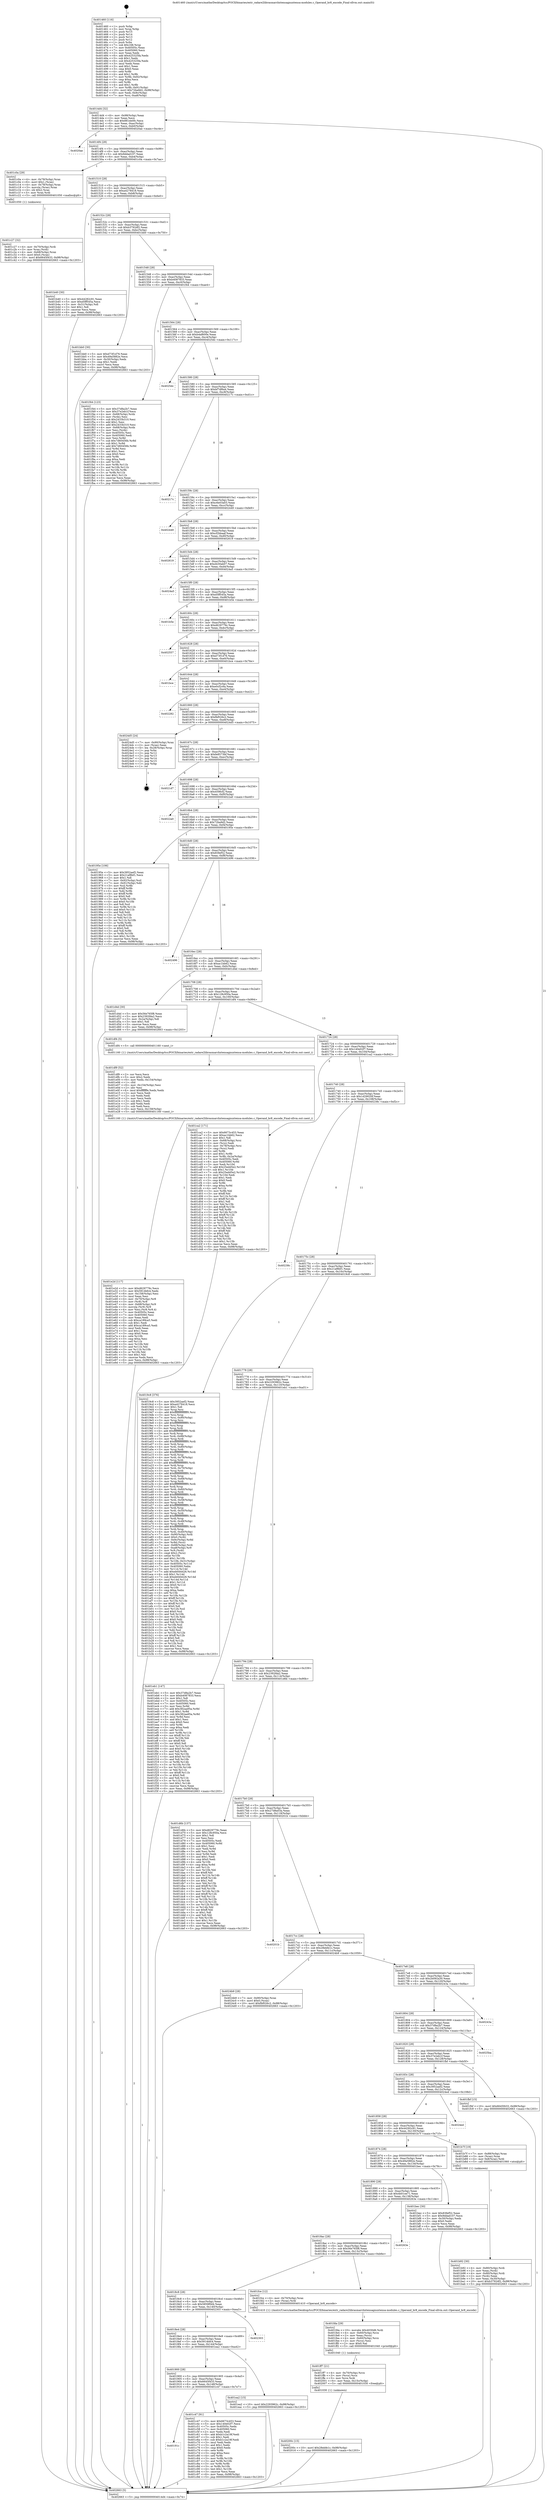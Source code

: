 digraph "0x401460" {
  label = "0x401460 (/mnt/c/Users/mathe/Desktop/tcc/POCII/binaries/extr_radare2librasmarchxtensagnuxtensa-modules.c_Operand_br8_encode_Final-ollvm.out::main(0))"
  labelloc = "t"
  node[shape=record]

  Entry [label="",width=0.3,height=0.3,shape=circle,fillcolor=black,style=filled]
  "0x4014d4" [label="{
     0x4014d4 [32]\l
     | [instrs]\l
     &nbsp;&nbsp;0x4014d4 \<+6\>: mov -0x98(%rbp),%eax\l
     &nbsp;&nbsp;0x4014da \<+2\>: mov %eax,%ecx\l
     &nbsp;&nbsp;0x4014dc \<+6\>: sub $0x881eb0fc,%ecx\l
     &nbsp;&nbsp;0x4014e2 \<+6\>: mov %eax,-0xac(%rbp)\l
     &nbsp;&nbsp;0x4014e8 \<+6\>: mov %ecx,-0xb0(%rbp)\l
     &nbsp;&nbsp;0x4014ee \<+6\>: je 00000000004020ae \<main+0xc4e\>\l
  }"]
  "0x4020ae" [label="{
     0x4020ae\l
  }", style=dashed]
  "0x4014f4" [label="{
     0x4014f4 [28]\l
     | [instrs]\l
     &nbsp;&nbsp;0x4014f4 \<+5\>: jmp 00000000004014f9 \<main+0x99\>\l
     &nbsp;&nbsp;0x4014f9 \<+6\>: mov -0xac(%rbp),%eax\l
     &nbsp;&nbsp;0x4014ff \<+5\>: sub $0x9ddad107,%eax\l
     &nbsp;&nbsp;0x401504 \<+6\>: mov %eax,-0xb4(%rbp)\l
     &nbsp;&nbsp;0x40150a \<+6\>: je 0000000000401c0a \<main+0x7aa\>\l
  }"]
  Exit [label="",width=0.3,height=0.3,shape=circle,fillcolor=black,style=filled,peripheries=2]
  "0x401c0a" [label="{
     0x401c0a [29]\l
     | [instrs]\l
     &nbsp;&nbsp;0x401c0a \<+4\>: mov -0x78(%rbp),%rax\l
     &nbsp;&nbsp;0x401c0e \<+6\>: movl $0x1,(%rax)\l
     &nbsp;&nbsp;0x401c14 \<+4\>: mov -0x78(%rbp),%rax\l
     &nbsp;&nbsp;0x401c18 \<+3\>: movslq (%rax),%rax\l
     &nbsp;&nbsp;0x401c1b \<+4\>: shl $0x2,%rax\l
     &nbsp;&nbsp;0x401c1f \<+3\>: mov %rax,%rdi\l
     &nbsp;&nbsp;0x401c22 \<+5\>: call 0000000000401050 \<malloc@plt\>\l
     | [calls]\l
     &nbsp;&nbsp;0x401050 \{1\} (unknown)\l
  }"]
  "0x401510" [label="{
     0x401510 [28]\l
     | [instrs]\l
     &nbsp;&nbsp;0x401510 \<+5\>: jmp 0000000000401515 \<main+0xb5\>\l
     &nbsp;&nbsp;0x401515 \<+6\>: mov -0xac(%rbp),%eax\l
     &nbsp;&nbsp;0x40151b \<+5\>: sub $0xa4278418,%eax\l
     &nbsp;&nbsp;0x401520 \<+6\>: mov %eax,-0xb8(%rbp)\l
     &nbsp;&nbsp;0x401526 \<+6\>: je 0000000000401b40 \<main+0x6e0\>\l
  }"]
  "0x40200c" [label="{
     0x40200c [15]\l
     | [instrs]\l
     &nbsp;&nbsp;0x40200c \<+10\>: movl $0x28ebfe1c,-0x98(%rbp)\l
     &nbsp;&nbsp;0x402016 \<+5\>: jmp 0000000000402663 \<main+0x1203\>\l
  }"]
  "0x401b40" [label="{
     0x401b40 [30]\l
     | [instrs]\l
     &nbsp;&nbsp;0x401b40 \<+5\>: mov $0x44282c91,%eax\l
     &nbsp;&nbsp;0x401b45 \<+5\>: mov $0xd5ff545a,%ecx\l
     &nbsp;&nbsp;0x401b4a \<+3\>: mov -0x31(%rbp),%dl\l
     &nbsp;&nbsp;0x401b4d \<+3\>: test $0x1,%dl\l
     &nbsp;&nbsp;0x401b50 \<+3\>: cmovne %ecx,%eax\l
     &nbsp;&nbsp;0x401b53 \<+6\>: mov %eax,-0x98(%rbp)\l
     &nbsp;&nbsp;0x401b59 \<+5\>: jmp 0000000000402663 \<main+0x1203\>\l
  }"]
  "0x40152c" [label="{
     0x40152c [28]\l
     | [instrs]\l
     &nbsp;&nbsp;0x40152c \<+5\>: jmp 0000000000401531 \<main+0xd1\>\l
     &nbsp;&nbsp;0x401531 \<+6\>: mov -0xac(%rbp),%eax\l
     &nbsp;&nbsp;0x401537 \<+5\>: sub $0xb3792df2,%eax\l
     &nbsp;&nbsp;0x40153c \<+6\>: mov %eax,-0xbc(%rbp)\l
     &nbsp;&nbsp;0x401542 \<+6\>: je 0000000000401bb0 \<main+0x750\>\l
  }"]
  "0x401ff7" [label="{
     0x401ff7 [21]\l
     | [instrs]\l
     &nbsp;&nbsp;0x401ff7 \<+4\>: mov -0x70(%rbp),%rcx\l
     &nbsp;&nbsp;0x401ffb \<+3\>: mov (%rcx),%rcx\l
     &nbsp;&nbsp;0x401ffe \<+3\>: mov %rcx,%rdi\l
     &nbsp;&nbsp;0x402001 \<+6\>: mov %eax,-0x15c(%rbp)\l
     &nbsp;&nbsp;0x402007 \<+5\>: call 0000000000401030 \<free@plt\>\l
     | [calls]\l
     &nbsp;&nbsp;0x401030 \{1\} (unknown)\l
  }"]
  "0x401bb0" [label="{
     0x401bb0 [30]\l
     | [instrs]\l
     &nbsp;&nbsp;0x401bb0 \<+5\>: mov $0xd73f1d76,%eax\l
     &nbsp;&nbsp;0x401bb5 \<+5\>: mov $0x49a5882e,%ecx\l
     &nbsp;&nbsp;0x401bba \<+3\>: mov -0x30(%rbp),%edx\l
     &nbsp;&nbsp;0x401bbd \<+3\>: cmp $0x1,%edx\l
     &nbsp;&nbsp;0x401bc0 \<+3\>: cmovl %ecx,%eax\l
     &nbsp;&nbsp;0x401bc3 \<+6\>: mov %eax,-0x98(%rbp)\l
     &nbsp;&nbsp;0x401bc9 \<+5\>: jmp 0000000000402663 \<main+0x1203\>\l
  }"]
  "0x401548" [label="{
     0x401548 [28]\l
     | [instrs]\l
     &nbsp;&nbsp;0x401548 \<+5\>: jmp 000000000040154d \<main+0xed\>\l
     &nbsp;&nbsp;0x40154d \<+6\>: mov -0xac(%rbp),%eax\l
     &nbsp;&nbsp;0x401553 \<+5\>: sub $0xb4087833,%eax\l
     &nbsp;&nbsp;0x401558 \<+6\>: mov %eax,-0xc0(%rbp)\l
     &nbsp;&nbsp;0x40155e \<+6\>: je 0000000000401f44 \<main+0xae4\>\l
  }"]
  "0x401fda" [label="{
     0x401fda [29]\l
     | [instrs]\l
     &nbsp;&nbsp;0x401fda \<+10\>: movabs $0x4030d6,%rdi\l
     &nbsp;&nbsp;0x401fe4 \<+4\>: mov -0x60(%rbp),%rcx\l
     &nbsp;&nbsp;0x401fe8 \<+2\>: mov %eax,(%rcx)\l
     &nbsp;&nbsp;0x401fea \<+4\>: mov -0x60(%rbp),%rcx\l
     &nbsp;&nbsp;0x401fee \<+2\>: mov (%rcx),%esi\l
     &nbsp;&nbsp;0x401ff0 \<+2\>: mov $0x0,%al\l
     &nbsp;&nbsp;0x401ff2 \<+5\>: call 0000000000401040 \<printf@plt\>\l
     | [calls]\l
     &nbsp;&nbsp;0x401040 \{1\} (unknown)\l
  }"]
  "0x401f44" [label="{
     0x401f44 [123]\l
     | [instrs]\l
     &nbsp;&nbsp;0x401f44 \<+5\>: mov $0x37d8a2b7,%eax\l
     &nbsp;&nbsp;0x401f49 \<+5\>: mov $0x37e2eb1f,%ecx\l
     &nbsp;&nbsp;0x401f4e \<+4\>: mov -0x68(%rbp),%rdx\l
     &nbsp;&nbsp;0x401f52 \<+2\>: mov (%rdx),%esi\l
     &nbsp;&nbsp;0x401f54 \<+6\>: sub $0x2433b310,%esi\l
     &nbsp;&nbsp;0x401f5a \<+3\>: add $0x1,%esi\l
     &nbsp;&nbsp;0x401f5d \<+6\>: add $0x2433b310,%esi\l
     &nbsp;&nbsp;0x401f63 \<+4\>: mov -0x68(%rbp),%rdx\l
     &nbsp;&nbsp;0x401f67 \<+2\>: mov %esi,(%rdx)\l
     &nbsp;&nbsp;0x401f69 \<+7\>: mov 0x40505c,%esi\l
     &nbsp;&nbsp;0x401f70 \<+7\>: mov 0x405060,%edi\l
     &nbsp;&nbsp;0x401f77 \<+3\>: mov %esi,%r8d\l
     &nbsp;&nbsp;0x401f7a \<+7\>: sub $0x7d60456b,%r8d\l
     &nbsp;&nbsp;0x401f81 \<+4\>: sub $0x1,%r8d\l
     &nbsp;&nbsp;0x401f85 \<+7\>: add $0x7d60456b,%r8d\l
     &nbsp;&nbsp;0x401f8c \<+4\>: imul %r8d,%esi\l
     &nbsp;&nbsp;0x401f90 \<+3\>: and $0x1,%esi\l
     &nbsp;&nbsp;0x401f93 \<+3\>: cmp $0x0,%esi\l
     &nbsp;&nbsp;0x401f96 \<+4\>: sete %r9b\l
     &nbsp;&nbsp;0x401f9a \<+3\>: cmp $0xa,%edi\l
     &nbsp;&nbsp;0x401f9d \<+4\>: setl %r10b\l
     &nbsp;&nbsp;0x401fa1 \<+3\>: mov %r9b,%r11b\l
     &nbsp;&nbsp;0x401fa4 \<+3\>: and %r10b,%r11b\l
     &nbsp;&nbsp;0x401fa7 \<+3\>: xor %r10b,%r9b\l
     &nbsp;&nbsp;0x401faa \<+3\>: or %r9b,%r11b\l
     &nbsp;&nbsp;0x401fad \<+4\>: test $0x1,%r11b\l
     &nbsp;&nbsp;0x401fb1 \<+3\>: cmovne %ecx,%eax\l
     &nbsp;&nbsp;0x401fb4 \<+6\>: mov %eax,-0x98(%rbp)\l
     &nbsp;&nbsp;0x401fba \<+5\>: jmp 0000000000402663 \<main+0x1203\>\l
  }"]
  "0x401564" [label="{
     0x401564 [28]\l
     | [instrs]\l
     &nbsp;&nbsp;0x401564 \<+5\>: jmp 0000000000401569 \<main+0x109\>\l
     &nbsp;&nbsp;0x401569 \<+6\>: mov -0xac(%rbp),%eax\l
     &nbsp;&nbsp;0x40156f \<+5\>: sub $0xb4af600e,%eax\l
     &nbsp;&nbsp;0x401574 \<+6\>: mov %eax,-0xc4(%rbp)\l
     &nbsp;&nbsp;0x40157a \<+6\>: je 00000000004025dc \<main+0x117c\>\l
  }"]
  "0x401e2d" [label="{
     0x401e2d [117]\l
     | [instrs]\l
     &nbsp;&nbsp;0x401e2d \<+5\>: mov $0xd629779c,%ecx\l
     &nbsp;&nbsp;0x401e32 \<+5\>: mov $0x5914bfc4,%edx\l
     &nbsp;&nbsp;0x401e37 \<+6\>: mov -0x158(%rbp),%esi\l
     &nbsp;&nbsp;0x401e3d \<+3\>: imul %eax,%esi\l
     &nbsp;&nbsp;0x401e40 \<+4\>: mov -0x70(%rbp),%r8\l
     &nbsp;&nbsp;0x401e44 \<+3\>: mov (%r8),%r8\l
     &nbsp;&nbsp;0x401e47 \<+4\>: mov -0x68(%rbp),%r9\l
     &nbsp;&nbsp;0x401e4b \<+3\>: movslq (%r9),%r9\l
     &nbsp;&nbsp;0x401e4e \<+4\>: mov %esi,(%r8,%r9,4)\l
     &nbsp;&nbsp;0x401e52 \<+7\>: mov 0x40505c,%eax\l
     &nbsp;&nbsp;0x401e59 \<+7\>: mov 0x405060,%esi\l
     &nbsp;&nbsp;0x401e60 \<+2\>: mov %eax,%edi\l
     &nbsp;&nbsp;0x401e62 \<+6\>: sub $0xca189ca5,%edi\l
     &nbsp;&nbsp;0x401e68 \<+3\>: sub $0x1,%edi\l
     &nbsp;&nbsp;0x401e6b \<+6\>: add $0xca189ca5,%edi\l
     &nbsp;&nbsp;0x401e71 \<+3\>: imul %edi,%eax\l
     &nbsp;&nbsp;0x401e74 \<+3\>: and $0x1,%eax\l
     &nbsp;&nbsp;0x401e77 \<+3\>: cmp $0x0,%eax\l
     &nbsp;&nbsp;0x401e7a \<+4\>: sete %r10b\l
     &nbsp;&nbsp;0x401e7e \<+3\>: cmp $0xa,%esi\l
     &nbsp;&nbsp;0x401e81 \<+4\>: setl %r11b\l
     &nbsp;&nbsp;0x401e85 \<+3\>: mov %r10b,%bl\l
     &nbsp;&nbsp;0x401e88 \<+3\>: and %r11b,%bl\l
     &nbsp;&nbsp;0x401e8b \<+3\>: xor %r11b,%r10b\l
     &nbsp;&nbsp;0x401e8e \<+3\>: or %r10b,%bl\l
     &nbsp;&nbsp;0x401e91 \<+3\>: test $0x1,%bl\l
     &nbsp;&nbsp;0x401e94 \<+3\>: cmovne %edx,%ecx\l
     &nbsp;&nbsp;0x401e97 \<+6\>: mov %ecx,-0x98(%rbp)\l
     &nbsp;&nbsp;0x401e9d \<+5\>: jmp 0000000000402663 \<main+0x1203\>\l
  }"]
  "0x4025dc" [label="{
     0x4025dc\l
  }", style=dashed]
  "0x401580" [label="{
     0x401580 [28]\l
     | [instrs]\l
     &nbsp;&nbsp;0x401580 \<+5\>: jmp 0000000000401585 \<main+0x125\>\l
     &nbsp;&nbsp;0x401585 \<+6\>: mov -0xac(%rbp),%eax\l
     &nbsp;&nbsp;0x40158b \<+5\>: sub $0xbf7df6a4,%eax\l
     &nbsp;&nbsp;0x401590 \<+6\>: mov %eax,-0xc8(%rbp)\l
     &nbsp;&nbsp;0x401596 \<+6\>: je 000000000040217c \<main+0xd1c\>\l
  }"]
  "0x401df9" [label="{
     0x401df9 [52]\l
     | [instrs]\l
     &nbsp;&nbsp;0x401df9 \<+2\>: xor %ecx,%ecx\l
     &nbsp;&nbsp;0x401dfb \<+5\>: mov $0x2,%edx\l
     &nbsp;&nbsp;0x401e00 \<+6\>: mov %edx,-0x154(%rbp)\l
     &nbsp;&nbsp;0x401e06 \<+1\>: cltd\l
     &nbsp;&nbsp;0x401e07 \<+6\>: mov -0x154(%rbp),%esi\l
     &nbsp;&nbsp;0x401e0d \<+2\>: idiv %esi\l
     &nbsp;&nbsp;0x401e0f \<+6\>: imul $0xfffffffe,%edx,%edx\l
     &nbsp;&nbsp;0x401e15 \<+2\>: mov %ecx,%edi\l
     &nbsp;&nbsp;0x401e17 \<+2\>: sub %edx,%edi\l
     &nbsp;&nbsp;0x401e19 \<+2\>: mov %ecx,%edx\l
     &nbsp;&nbsp;0x401e1b \<+3\>: sub $0x1,%edx\l
     &nbsp;&nbsp;0x401e1e \<+2\>: add %edx,%edi\l
     &nbsp;&nbsp;0x401e20 \<+2\>: sub %edi,%ecx\l
     &nbsp;&nbsp;0x401e22 \<+6\>: mov %ecx,-0x158(%rbp)\l
     &nbsp;&nbsp;0x401e28 \<+5\>: call 0000000000401160 \<next_i\>\l
     | [calls]\l
     &nbsp;&nbsp;0x401160 \{1\} (/mnt/c/Users/mathe/Desktop/tcc/POCII/binaries/extr_radare2librasmarchxtensagnuxtensa-modules.c_Operand_br8_encode_Final-ollvm.out::next_i)\l
  }"]
  "0x40217c" [label="{
     0x40217c\l
  }", style=dashed]
  "0x40159c" [label="{
     0x40159c [28]\l
     | [instrs]\l
     &nbsp;&nbsp;0x40159c \<+5\>: jmp 00000000004015a1 \<main+0x141\>\l
     &nbsp;&nbsp;0x4015a1 \<+6\>: mov -0xac(%rbp),%eax\l
     &nbsp;&nbsp;0x4015a7 \<+5\>: sub $0xc6e03a03,%eax\l
     &nbsp;&nbsp;0x4015ac \<+6\>: mov %eax,-0xcc(%rbp)\l
     &nbsp;&nbsp;0x4015b2 \<+6\>: je 0000000000402449 \<main+0xfe9\>\l
  }"]
  "0x40191c" [label="{
     0x40191c\l
  }", style=dashed]
  "0x402449" [label="{
     0x402449\l
  }", style=dashed]
  "0x4015b8" [label="{
     0x4015b8 [28]\l
     | [instrs]\l
     &nbsp;&nbsp;0x4015b8 \<+5\>: jmp 00000000004015bd \<main+0x15d\>\l
     &nbsp;&nbsp;0x4015bd \<+6\>: mov -0xac(%rbp),%eax\l
     &nbsp;&nbsp;0x4015c3 \<+5\>: sub $0xcf2bbaaf,%eax\l
     &nbsp;&nbsp;0x4015c8 \<+6\>: mov %eax,-0xd0(%rbp)\l
     &nbsp;&nbsp;0x4015ce \<+6\>: je 0000000000402619 \<main+0x11b9\>\l
  }"]
  "0x401c47" [label="{
     0x401c47 [91]\l
     | [instrs]\l
     &nbsp;&nbsp;0x401c47 \<+5\>: mov $0x6673c453,%eax\l
     &nbsp;&nbsp;0x401c4c \<+5\>: mov $0x140e02f7,%ecx\l
     &nbsp;&nbsp;0x401c51 \<+7\>: mov 0x40505c,%edx\l
     &nbsp;&nbsp;0x401c58 \<+7\>: mov 0x405060,%esi\l
     &nbsp;&nbsp;0x401c5f \<+2\>: mov %edx,%edi\l
     &nbsp;&nbsp;0x401c61 \<+6\>: add $0xb1c2a19f,%edi\l
     &nbsp;&nbsp;0x401c67 \<+3\>: sub $0x1,%edi\l
     &nbsp;&nbsp;0x401c6a \<+6\>: sub $0xb1c2a19f,%edi\l
     &nbsp;&nbsp;0x401c70 \<+3\>: imul %edi,%edx\l
     &nbsp;&nbsp;0x401c73 \<+3\>: and $0x1,%edx\l
     &nbsp;&nbsp;0x401c76 \<+3\>: cmp $0x0,%edx\l
     &nbsp;&nbsp;0x401c79 \<+4\>: sete %r8b\l
     &nbsp;&nbsp;0x401c7d \<+3\>: cmp $0xa,%esi\l
     &nbsp;&nbsp;0x401c80 \<+4\>: setl %r9b\l
     &nbsp;&nbsp;0x401c84 \<+3\>: mov %r8b,%r10b\l
     &nbsp;&nbsp;0x401c87 \<+3\>: and %r9b,%r10b\l
     &nbsp;&nbsp;0x401c8a \<+3\>: xor %r9b,%r8b\l
     &nbsp;&nbsp;0x401c8d \<+3\>: or %r8b,%r10b\l
     &nbsp;&nbsp;0x401c90 \<+4\>: test $0x1,%r10b\l
     &nbsp;&nbsp;0x401c94 \<+3\>: cmovne %ecx,%eax\l
     &nbsp;&nbsp;0x401c97 \<+6\>: mov %eax,-0x98(%rbp)\l
     &nbsp;&nbsp;0x401c9d \<+5\>: jmp 0000000000402663 \<main+0x1203\>\l
  }"]
  "0x402619" [label="{
     0x402619\l
  }", style=dashed]
  "0x4015d4" [label="{
     0x4015d4 [28]\l
     | [instrs]\l
     &nbsp;&nbsp;0x4015d4 \<+5\>: jmp 00000000004015d9 \<main+0x179\>\l
     &nbsp;&nbsp;0x4015d9 \<+6\>: mov -0xac(%rbp),%eax\l
     &nbsp;&nbsp;0x4015df \<+5\>: sub $0xd430ab07,%eax\l
     &nbsp;&nbsp;0x4015e4 \<+6\>: mov %eax,-0xd4(%rbp)\l
     &nbsp;&nbsp;0x4015ea \<+6\>: je 00000000004024a5 \<main+0x1045\>\l
  }"]
  "0x401900" [label="{
     0x401900 [28]\l
     | [instrs]\l
     &nbsp;&nbsp;0x401900 \<+5\>: jmp 0000000000401905 \<main+0x4a5\>\l
     &nbsp;&nbsp;0x401905 \<+6\>: mov -0xac(%rbp),%eax\l
     &nbsp;&nbsp;0x40190b \<+5\>: sub $0x6645f433,%eax\l
     &nbsp;&nbsp;0x401910 \<+6\>: mov %eax,-0x148(%rbp)\l
     &nbsp;&nbsp;0x401916 \<+6\>: je 0000000000401c47 \<main+0x7e7\>\l
  }"]
  "0x4024a5" [label="{
     0x4024a5\l
  }", style=dashed]
  "0x4015f0" [label="{
     0x4015f0 [28]\l
     | [instrs]\l
     &nbsp;&nbsp;0x4015f0 \<+5\>: jmp 00000000004015f5 \<main+0x195\>\l
     &nbsp;&nbsp;0x4015f5 \<+6\>: mov -0xac(%rbp),%eax\l
     &nbsp;&nbsp;0x4015fb \<+5\>: sub $0xd5ff545a,%eax\l
     &nbsp;&nbsp;0x401600 \<+6\>: mov %eax,-0xd8(%rbp)\l
     &nbsp;&nbsp;0x401606 \<+6\>: je 0000000000401b5e \<main+0x6fe\>\l
  }"]
  "0x401ea2" [label="{
     0x401ea2 [15]\l
     | [instrs]\l
     &nbsp;&nbsp;0x401ea2 \<+10\>: movl $0x2293962c,-0x98(%rbp)\l
     &nbsp;&nbsp;0x401eac \<+5\>: jmp 0000000000402663 \<main+0x1203\>\l
  }"]
  "0x401b5e" [label="{
     0x401b5e\l
  }", style=dashed]
  "0x40160c" [label="{
     0x40160c [28]\l
     | [instrs]\l
     &nbsp;&nbsp;0x40160c \<+5\>: jmp 0000000000401611 \<main+0x1b1\>\l
     &nbsp;&nbsp;0x401611 \<+6\>: mov -0xac(%rbp),%eax\l
     &nbsp;&nbsp;0x401617 \<+5\>: sub $0xd629779c,%eax\l
     &nbsp;&nbsp;0x40161c \<+6\>: mov %eax,-0xdc(%rbp)\l
     &nbsp;&nbsp;0x401622 \<+6\>: je 0000000000402557 \<main+0x10f7\>\l
  }"]
  "0x4018e4" [label="{
     0x4018e4 [28]\l
     | [instrs]\l
     &nbsp;&nbsp;0x4018e4 \<+5\>: jmp 00000000004018e9 \<main+0x489\>\l
     &nbsp;&nbsp;0x4018e9 \<+6\>: mov -0xac(%rbp),%eax\l
     &nbsp;&nbsp;0x4018ef \<+5\>: sub $0x5914bfc4,%eax\l
     &nbsp;&nbsp;0x4018f4 \<+6\>: mov %eax,-0x144(%rbp)\l
     &nbsp;&nbsp;0x4018fa \<+6\>: je 0000000000401ea2 \<main+0xa42\>\l
  }"]
  "0x402557" [label="{
     0x402557\l
  }", style=dashed]
  "0x401628" [label="{
     0x401628 [28]\l
     | [instrs]\l
     &nbsp;&nbsp;0x401628 \<+5\>: jmp 000000000040162d \<main+0x1cd\>\l
     &nbsp;&nbsp;0x40162d \<+6\>: mov -0xac(%rbp),%eax\l
     &nbsp;&nbsp;0x401633 \<+5\>: sub $0xd73f1d76,%eax\l
     &nbsp;&nbsp;0x401638 \<+6\>: mov %eax,-0xe0(%rbp)\l
     &nbsp;&nbsp;0x40163e \<+6\>: je 0000000000401bce \<main+0x76e\>\l
  }"]
  "0x402303" [label="{
     0x402303\l
  }", style=dashed]
  "0x401bce" [label="{
     0x401bce\l
  }", style=dashed]
  "0x401644" [label="{
     0x401644 [28]\l
     | [instrs]\l
     &nbsp;&nbsp;0x401644 \<+5\>: jmp 0000000000401649 \<main+0x1e9\>\l
     &nbsp;&nbsp;0x401649 \<+6\>: mov -0xac(%rbp),%eax\l
     &nbsp;&nbsp;0x40164f \<+5\>: sub $0xe0cf2c6a,%eax\l
     &nbsp;&nbsp;0x401654 \<+6\>: mov %eax,-0xe4(%rbp)\l
     &nbsp;&nbsp;0x40165a \<+6\>: je 0000000000402282 \<main+0xe22\>\l
  }"]
  "0x4018c8" [label="{
     0x4018c8 [28]\l
     | [instrs]\l
     &nbsp;&nbsp;0x4018c8 \<+5\>: jmp 00000000004018cd \<main+0x46d\>\l
     &nbsp;&nbsp;0x4018cd \<+6\>: mov -0xac(%rbp),%eax\l
     &nbsp;&nbsp;0x4018d3 \<+5\>: sub $0x5859f0d4,%eax\l
     &nbsp;&nbsp;0x4018d8 \<+6\>: mov %eax,-0x140(%rbp)\l
     &nbsp;&nbsp;0x4018de \<+6\>: je 0000000000402303 \<main+0xea3\>\l
  }"]
  "0x402282" [label="{
     0x402282\l
  }", style=dashed]
  "0x401660" [label="{
     0x401660 [28]\l
     | [instrs]\l
     &nbsp;&nbsp;0x401660 \<+5\>: jmp 0000000000401665 \<main+0x205\>\l
     &nbsp;&nbsp;0x401665 \<+6\>: mov -0xac(%rbp),%eax\l
     &nbsp;&nbsp;0x40166b \<+5\>: sub $0xfbf026c2,%eax\l
     &nbsp;&nbsp;0x401670 \<+6\>: mov %eax,-0xe8(%rbp)\l
     &nbsp;&nbsp;0x401676 \<+6\>: je 00000000004024d5 \<main+0x1075\>\l
  }"]
  "0x401fce" [label="{
     0x401fce [12]\l
     | [instrs]\l
     &nbsp;&nbsp;0x401fce \<+4\>: mov -0x70(%rbp),%rax\l
     &nbsp;&nbsp;0x401fd2 \<+3\>: mov (%rax),%rdi\l
     &nbsp;&nbsp;0x401fd5 \<+5\>: call 0000000000401410 \<Operand_br8_encode\>\l
     | [calls]\l
     &nbsp;&nbsp;0x401410 \{1\} (/mnt/c/Users/mathe/Desktop/tcc/POCII/binaries/extr_radare2librasmarchxtensagnuxtensa-modules.c_Operand_br8_encode_Final-ollvm.out::Operand_br8_encode)\l
  }"]
  "0x4024d5" [label="{
     0x4024d5 [24]\l
     | [instrs]\l
     &nbsp;&nbsp;0x4024d5 \<+7\>: mov -0x90(%rbp),%rax\l
     &nbsp;&nbsp;0x4024dc \<+2\>: mov (%rax),%eax\l
     &nbsp;&nbsp;0x4024de \<+4\>: lea -0x28(%rbp),%rsp\l
     &nbsp;&nbsp;0x4024e2 \<+1\>: pop %rbx\l
     &nbsp;&nbsp;0x4024e3 \<+2\>: pop %r12\l
     &nbsp;&nbsp;0x4024e5 \<+2\>: pop %r13\l
     &nbsp;&nbsp;0x4024e7 \<+2\>: pop %r14\l
     &nbsp;&nbsp;0x4024e9 \<+2\>: pop %r15\l
     &nbsp;&nbsp;0x4024eb \<+1\>: pop %rbp\l
     &nbsp;&nbsp;0x4024ec \<+1\>: ret\l
  }"]
  "0x40167c" [label="{
     0x40167c [28]\l
     | [instrs]\l
     &nbsp;&nbsp;0x40167c \<+5\>: jmp 0000000000401681 \<main+0x221\>\l
     &nbsp;&nbsp;0x401681 \<+6\>: mov -0xac(%rbp),%eax\l
     &nbsp;&nbsp;0x401687 \<+5\>: sub $0xfe8573bf,%eax\l
     &nbsp;&nbsp;0x40168c \<+6\>: mov %eax,-0xec(%rbp)\l
     &nbsp;&nbsp;0x401692 \<+6\>: je 00000000004021d7 \<main+0xd77\>\l
  }"]
  "0x4018ac" [label="{
     0x4018ac [28]\l
     | [instrs]\l
     &nbsp;&nbsp;0x4018ac \<+5\>: jmp 00000000004018b1 \<main+0x451\>\l
     &nbsp;&nbsp;0x4018b1 \<+6\>: mov -0xac(%rbp),%eax\l
     &nbsp;&nbsp;0x4018b7 \<+5\>: sub $0x56e765f8,%eax\l
     &nbsp;&nbsp;0x4018bc \<+6\>: mov %eax,-0x13c(%rbp)\l
     &nbsp;&nbsp;0x4018c2 \<+6\>: je 0000000000401fce \<main+0xb6e\>\l
  }"]
  "0x4021d7" [label="{
     0x4021d7\l
  }", style=dashed]
  "0x401698" [label="{
     0x401698 [28]\l
     | [instrs]\l
     &nbsp;&nbsp;0x401698 \<+5\>: jmp 000000000040169d \<main+0x23d\>\l
     &nbsp;&nbsp;0x40169d \<+6\>: mov -0xac(%rbp),%eax\l
     &nbsp;&nbsp;0x4016a3 \<+5\>: sub $0x459fcf2,%eax\l
     &nbsp;&nbsp;0x4016a8 \<+6\>: mov %eax,-0xf0(%rbp)\l
     &nbsp;&nbsp;0x4016ae \<+6\>: je 00000000004022a0 \<main+0xe40\>\l
  }"]
  "0x40263e" [label="{
     0x40263e\l
  }", style=dashed]
  "0x4022a0" [label="{
     0x4022a0\l
  }", style=dashed]
  "0x4016b4" [label="{
     0x4016b4 [28]\l
     | [instrs]\l
     &nbsp;&nbsp;0x4016b4 \<+5\>: jmp 00000000004016b9 \<main+0x259\>\l
     &nbsp;&nbsp;0x4016b9 \<+6\>: mov -0xac(%rbp),%eax\l
     &nbsp;&nbsp;0x4016bf \<+5\>: sub $0x72ba9d2,%eax\l
     &nbsp;&nbsp;0x4016c4 \<+6\>: mov %eax,-0xf4(%rbp)\l
     &nbsp;&nbsp;0x4016ca \<+6\>: je 000000000040195e \<main+0x4fe\>\l
  }"]
  "0x401c27" [label="{
     0x401c27 [32]\l
     | [instrs]\l
     &nbsp;&nbsp;0x401c27 \<+4\>: mov -0x70(%rbp),%rdi\l
     &nbsp;&nbsp;0x401c2b \<+3\>: mov %rax,(%rdi)\l
     &nbsp;&nbsp;0x401c2e \<+4\>: mov -0x68(%rbp),%rax\l
     &nbsp;&nbsp;0x401c32 \<+6\>: movl $0x0,(%rax)\l
     &nbsp;&nbsp;0x401c38 \<+10\>: movl $0x6645f433,-0x98(%rbp)\l
     &nbsp;&nbsp;0x401c42 \<+5\>: jmp 0000000000402663 \<main+0x1203\>\l
  }"]
  "0x40195e" [label="{
     0x40195e [106]\l
     | [instrs]\l
     &nbsp;&nbsp;0x40195e \<+5\>: mov $0x3952aef2,%eax\l
     &nbsp;&nbsp;0x401963 \<+5\>: mov $0x21af8bf1,%ecx\l
     &nbsp;&nbsp;0x401968 \<+2\>: mov $0x1,%dl\l
     &nbsp;&nbsp;0x40196a \<+7\>: mov -0x92(%rbp),%sil\l
     &nbsp;&nbsp;0x401971 \<+7\>: mov -0x91(%rbp),%dil\l
     &nbsp;&nbsp;0x401978 \<+3\>: mov %sil,%r8b\l
     &nbsp;&nbsp;0x40197b \<+4\>: xor $0xff,%r8b\l
     &nbsp;&nbsp;0x40197f \<+3\>: mov %dil,%r9b\l
     &nbsp;&nbsp;0x401982 \<+4\>: xor $0xff,%r9b\l
     &nbsp;&nbsp;0x401986 \<+3\>: xor $0x0,%dl\l
     &nbsp;&nbsp;0x401989 \<+3\>: mov %r8b,%r10b\l
     &nbsp;&nbsp;0x40198c \<+4\>: and $0x0,%r10b\l
     &nbsp;&nbsp;0x401990 \<+3\>: and %dl,%sil\l
     &nbsp;&nbsp;0x401993 \<+3\>: mov %r9b,%r11b\l
     &nbsp;&nbsp;0x401996 \<+4\>: and $0x0,%r11b\l
     &nbsp;&nbsp;0x40199a \<+3\>: and %dl,%dil\l
     &nbsp;&nbsp;0x40199d \<+3\>: or %sil,%r10b\l
     &nbsp;&nbsp;0x4019a0 \<+3\>: or %dil,%r11b\l
     &nbsp;&nbsp;0x4019a3 \<+3\>: xor %r11b,%r10b\l
     &nbsp;&nbsp;0x4019a6 \<+3\>: or %r9b,%r8b\l
     &nbsp;&nbsp;0x4019a9 \<+4\>: xor $0xff,%r8b\l
     &nbsp;&nbsp;0x4019ad \<+3\>: or $0x0,%dl\l
     &nbsp;&nbsp;0x4019b0 \<+3\>: and %dl,%r8b\l
     &nbsp;&nbsp;0x4019b3 \<+3\>: or %r8b,%r10b\l
     &nbsp;&nbsp;0x4019b6 \<+4\>: test $0x1,%r10b\l
     &nbsp;&nbsp;0x4019ba \<+3\>: cmovne %ecx,%eax\l
     &nbsp;&nbsp;0x4019bd \<+6\>: mov %eax,-0x98(%rbp)\l
     &nbsp;&nbsp;0x4019c3 \<+5\>: jmp 0000000000402663 \<main+0x1203\>\l
  }"]
  "0x4016d0" [label="{
     0x4016d0 [28]\l
     | [instrs]\l
     &nbsp;&nbsp;0x4016d0 \<+5\>: jmp 00000000004016d5 \<main+0x275\>\l
     &nbsp;&nbsp;0x4016d5 \<+6\>: mov -0xac(%rbp),%eax\l
     &nbsp;&nbsp;0x4016db \<+5\>: sub $0x83fef52,%eax\l
     &nbsp;&nbsp;0x4016e0 \<+6\>: mov %eax,-0xf8(%rbp)\l
     &nbsp;&nbsp;0x4016e6 \<+6\>: je 0000000000402496 \<main+0x1036\>\l
  }"]
  "0x402663" [label="{
     0x402663 [5]\l
     | [instrs]\l
     &nbsp;&nbsp;0x402663 \<+5\>: jmp 00000000004014d4 \<main+0x74\>\l
  }"]
  "0x401460" [label="{
     0x401460 [116]\l
     | [instrs]\l
     &nbsp;&nbsp;0x401460 \<+1\>: push %rbp\l
     &nbsp;&nbsp;0x401461 \<+3\>: mov %rsp,%rbp\l
     &nbsp;&nbsp;0x401464 \<+2\>: push %r15\l
     &nbsp;&nbsp;0x401466 \<+2\>: push %r14\l
     &nbsp;&nbsp;0x401468 \<+2\>: push %r13\l
     &nbsp;&nbsp;0x40146a \<+2\>: push %r12\l
     &nbsp;&nbsp;0x40146c \<+1\>: push %rbx\l
     &nbsp;&nbsp;0x40146d \<+7\>: sub $0x168,%rsp\l
     &nbsp;&nbsp;0x401474 \<+7\>: mov 0x40505c,%eax\l
     &nbsp;&nbsp;0x40147b \<+7\>: mov 0x405060,%ecx\l
     &nbsp;&nbsp;0x401482 \<+2\>: mov %eax,%edx\l
     &nbsp;&nbsp;0x401484 \<+6\>: add $0x425325fa,%edx\l
     &nbsp;&nbsp;0x40148a \<+3\>: sub $0x1,%edx\l
     &nbsp;&nbsp;0x40148d \<+6\>: sub $0x425325fa,%edx\l
     &nbsp;&nbsp;0x401493 \<+3\>: imul %edx,%eax\l
     &nbsp;&nbsp;0x401496 \<+3\>: and $0x1,%eax\l
     &nbsp;&nbsp;0x401499 \<+3\>: cmp $0x0,%eax\l
     &nbsp;&nbsp;0x40149c \<+4\>: sete %r8b\l
     &nbsp;&nbsp;0x4014a0 \<+4\>: and $0x1,%r8b\l
     &nbsp;&nbsp;0x4014a4 \<+7\>: mov %r8b,-0x92(%rbp)\l
     &nbsp;&nbsp;0x4014ab \<+3\>: cmp $0xa,%ecx\l
     &nbsp;&nbsp;0x4014ae \<+4\>: setl %r8b\l
     &nbsp;&nbsp;0x4014b2 \<+4\>: and $0x1,%r8b\l
     &nbsp;&nbsp;0x4014b6 \<+7\>: mov %r8b,-0x91(%rbp)\l
     &nbsp;&nbsp;0x4014bd \<+10\>: movl $0x72ba9d2,-0x98(%rbp)\l
     &nbsp;&nbsp;0x4014c7 \<+6\>: mov %edi,-0x9c(%rbp)\l
     &nbsp;&nbsp;0x4014cd \<+7\>: mov %rsi,-0xa8(%rbp)\l
  }"]
  "0x401890" [label="{
     0x401890 [28]\l
     | [instrs]\l
     &nbsp;&nbsp;0x401890 \<+5\>: jmp 0000000000401895 \<main+0x435\>\l
     &nbsp;&nbsp;0x401895 \<+6\>: mov -0xac(%rbp),%eax\l
     &nbsp;&nbsp;0x40189b \<+5\>: sub $0x4b01ee71,%eax\l
     &nbsp;&nbsp;0x4018a0 \<+6\>: mov %eax,-0x138(%rbp)\l
     &nbsp;&nbsp;0x4018a6 \<+6\>: je 000000000040263e \<main+0x11de\>\l
  }"]
  "0x402496" [label="{
     0x402496\l
  }", style=dashed]
  "0x4016ec" [label="{
     0x4016ec [28]\l
     | [instrs]\l
     &nbsp;&nbsp;0x4016ec \<+5\>: jmp 00000000004016f1 \<main+0x291\>\l
     &nbsp;&nbsp;0x4016f1 \<+6\>: mov -0xac(%rbp),%eax\l
     &nbsp;&nbsp;0x4016f7 \<+5\>: sub $0xac1bb62,%eax\l
     &nbsp;&nbsp;0x4016fc \<+6\>: mov %eax,-0xfc(%rbp)\l
     &nbsp;&nbsp;0x401702 \<+6\>: je 0000000000401d4d \<main+0x8ed\>\l
  }"]
  "0x401bec" [label="{
     0x401bec [30]\l
     | [instrs]\l
     &nbsp;&nbsp;0x401bec \<+5\>: mov $0x83fef52,%eax\l
     &nbsp;&nbsp;0x401bf1 \<+5\>: mov $0x9ddad107,%ecx\l
     &nbsp;&nbsp;0x401bf6 \<+3\>: mov -0x30(%rbp),%edx\l
     &nbsp;&nbsp;0x401bf9 \<+3\>: cmp $0x0,%edx\l
     &nbsp;&nbsp;0x401bfc \<+3\>: cmove %ecx,%eax\l
     &nbsp;&nbsp;0x401bff \<+6\>: mov %eax,-0x98(%rbp)\l
     &nbsp;&nbsp;0x401c05 \<+5\>: jmp 0000000000402663 \<main+0x1203\>\l
  }"]
  "0x401d4d" [label="{
     0x401d4d [30]\l
     | [instrs]\l
     &nbsp;&nbsp;0x401d4d \<+5\>: mov $0x56e765f8,%eax\l
     &nbsp;&nbsp;0x401d52 \<+5\>: mov $0x2392fda2,%ecx\l
     &nbsp;&nbsp;0x401d57 \<+3\>: mov -0x2a(%rbp),%dl\l
     &nbsp;&nbsp;0x401d5a \<+3\>: test $0x1,%dl\l
     &nbsp;&nbsp;0x401d5d \<+3\>: cmovne %ecx,%eax\l
     &nbsp;&nbsp;0x401d60 \<+6\>: mov %eax,-0x98(%rbp)\l
     &nbsp;&nbsp;0x401d66 \<+5\>: jmp 0000000000402663 \<main+0x1203\>\l
  }"]
  "0x401708" [label="{
     0x401708 [28]\l
     | [instrs]\l
     &nbsp;&nbsp;0x401708 \<+5\>: jmp 000000000040170d \<main+0x2ad\>\l
     &nbsp;&nbsp;0x40170d \<+6\>: mov -0xac(%rbp),%eax\l
     &nbsp;&nbsp;0x401713 \<+5\>: sub $0x128c950a,%eax\l
     &nbsp;&nbsp;0x401718 \<+6\>: mov %eax,-0x100(%rbp)\l
     &nbsp;&nbsp;0x40171e \<+6\>: je 0000000000401df4 \<main+0x994\>\l
  }"]
  "0x401b92" [label="{
     0x401b92 [30]\l
     | [instrs]\l
     &nbsp;&nbsp;0x401b92 \<+4\>: mov -0x80(%rbp),%rdi\l
     &nbsp;&nbsp;0x401b96 \<+2\>: mov %eax,(%rdi)\l
     &nbsp;&nbsp;0x401b98 \<+4\>: mov -0x80(%rbp),%rdi\l
     &nbsp;&nbsp;0x401b9c \<+2\>: mov (%rdi),%eax\l
     &nbsp;&nbsp;0x401b9e \<+3\>: mov %eax,-0x30(%rbp)\l
     &nbsp;&nbsp;0x401ba1 \<+10\>: movl $0xb3792df2,-0x98(%rbp)\l
     &nbsp;&nbsp;0x401bab \<+5\>: jmp 0000000000402663 \<main+0x1203\>\l
  }"]
  "0x401df4" [label="{
     0x401df4 [5]\l
     | [instrs]\l
     &nbsp;&nbsp;0x401df4 \<+5\>: call 0000000000401160 \<next_i\>\l
     | [calls]\l
     &nbsp;&nbsp;0x401160 \{1\} (/mnt/c/Users/mathe/Desktop/tcc/POCII/binaries/extr_radare2librasmarchxtensagnuxtensa-modules.c_Operand_br8_encode_Final-ollvm.out::next_i)\l
  }"]
  "0x401724" [label="{
     0x401724 [28]\l
     | [instrs]\l
     &nbsp;&nbsp;0x401724 \<+5\>: jmp 0000000000401729 \<main+0x2c9\>\l
     &nbsp;&nbsp;0x401729 \<+6\>: mov -0xac(%rbp),%eax\l
     &nbsp;&nbsp;0x40172f \<+5\>: sub $0x140e02f7,%eax\l
     &nbsp;&nbsp;0x401734 \<+6\>: mov %eax,-0x104(%rbp)\l
     &nbsp;&nbsp;0x40173a \<+6\>: je 0000000000401ca2 \<main+0x842\>\l
  }"]
  "0x401874" [label="{
     0x401874 [28]\l
     | [instrs]\l
     &nbsp;&nbsp;0x401874 \<+5\>: jmp 0000000000401879 \<main+0x419\>\l
     &nbsp;&nbsp;0x401879 \<+6\>: mov -0xac(%rbp),%eax\l
     &nbsp;&nbsp;0x40187f \<+5\>: sub $0x49a5882e,%eax\l
     &nbsp;&nbsp;0x401884 \<+6\>: mov %eax,-0x134(%rbp)\l
     &nbsp;&nbsp;0x40188a \<+6\>: je 0000000000401bec \<main+0x78c\>\l
  }"]
  "0x401ca2" [label="{
     0x401ca2 [171]\l
     | [instrs]\l
     &nbsp;&nbsp;0x401ca2 \<+5\>: mov $0x6673c453,%eax\l
     &nbsp;&nbsp;0x401ca7 \<+5\>: mov $0xac1bb62,%ecx\l
     &nbsp;&nbsp;0x401cac \<+2\>: mov $0x1,%dl\l
     &nbsp;&nbsp;0x401cae \<+4\>: mov -0x68(%rbp),%rsi\l
     &nbsp;&nbsp;0x401cb2 \<+2\>: mov (%rsi),%edi\l
     &nbsp;&nbsp;0x401cb4 \<+4\>: mov -0x78(%rbp),%rsi\l
     &nbsp;&nbsp;0x401cb8 \<+2\>: cmp (%rsi),%edi\l
     &nbsp;&nbsp;0x401cba \<+4\>: setl %r8b\l
     &nbsp;&nbsp;0x401cbe \<+4\>: and $0x1,%r8b\l
     &nbsp;&nbsp;0x401cc2 \<+4\>: mov %r8b,-0x2a(%rbp)\l
     &nbsp;&nbsp;0x401cc6 \<+7\>: mov 0x40505c,%edi\l
     &nbsp;&nbsp;0x401ccd \<+8\>: mov 0x405060,%r9d\l
     &nbsp;&nbsp;0x401cd5 \<+3\>: mov %edi,%r10d\l
     &nbsp;&nbsp;0x401cd8 \<+7\>: add $0x25edd5e2,%r10d\l
     &nbsp;&nbsp;0x401cdf \<+4\>: sub $0x1,%r10d\l
     &nbsp;&nbsp;0x401ce3 \<+7\>: sub $0x25edd5e2,%r10d\l
     &nbsp;&nbsp;0x401cea \<+4\>: imul %r10d,%edi\l
     &nbsp;&nbsp;0x401cee \<+3\>: and $0x1,%edi\l
     &nbsp;&nbsp;0x401cf1 \<+3\>: cmp $0x0,%edi\l
     &nbsp;&nbsp;0x401cf4 \<+4\>: sete %r8b\l
     &nbsp;&nbsp;0x401cf8 \<+4\>: cmp $0xa,%r9d\l
     &nbsp;&nbsp;0x401cfc \<+4\>: setl %r11b\l
     &nbsp;&nbsp;0x401d00 \<+3\>: mov %r8b,%bl\l
     &nbsp;&nbsp;0x401d03 \<+3\>: xor $0xff,%bl\l
     &nbsp;&nbsp;0x401d06 \<+3\>: mov %r11b,%r14b\l
     &nbsp;&nbsp;0x401d09 \<+4\>: xor $0xff,%r14b\l
     &nbsp;&nbsp;0x401d0d \<+3\>: xor $0x1,%dl\l
     &nbsp;&nbsp;0x401d10 \<+3\>: mov %bl,%r15b\l
     &nbsp;&nbsp;0x401d13 \<+4\>: and $0xff,%r15b\l
     &nbsp;&nbsp;0x401d17 \<+3\>: and %dl,%r8b\l
     &nbsp;&nbsp;0x401d1a \<+3\>: mov %r14b,%r12b\l
     &nbsp;&nbsp;0x401d1d \<+4\>: and $0xff,%r12b\l
     &nbsp;&nbsp;0x401d21 \<+3\>: and %dl,%r11b\l
     &nbsp;&nbsp;0x401d24 \<+3\>: or %r8b,%r15b\l
     &nbsp;&nbsp;0x401d27 \<+3\>: or %r11b,%r12b\l
     &nbsp;&nbsp;0x401d2a \<+3\>: xor %r12b,%r15b\l
     &nbsp;&nbsp;0x401d2d \<+3\>: or %r14b,%bl\l
     &nbsp;&nbsp;0x401d30 \<+3\>: xor $0xff,%bl\l
     &nbsp;&nbsp;0x401d33 \<+3\>: or $0x1,%dl\l
     &nbsp;&nbsp;0x401d36 \<+2\>: and %dl,%bl\l
     &nbsp;&nbsp;0x401d38 \<+3\>: or %bl,%r15b\l
     &nbsp;&nbsp;0x401d3b \<+4\>: test $0x1,%r15b\l
     &nbsp;&nbsp;0x401d3f \<+3\>: cmovne %ecx,%eax\l
     &nbsp;&nbsp;0x401d42 \<+6\>: mov %eax,-0x98(%rbp)\l
     &nbsp;&nbsp;0x401d48 \<+5\>: jmp 0000000000402663 \<main+0x1203\>\l
  }"]
  "0x401740" [label="{
     0x401740 [28]\l
     | [instrs]\l
     &nbsp;&nbsp;0x401740 \<+5\>: jmp 0000000000401745 \<main+0x2e5\>\l
     &nbsp;&nbsp;0x401745 \<+6\>: mov -0xac(%rbp),%eax\l
     &nbsp;&nbsp;0x40174b \<+5\>: sub $0x1d29020f,%eax\l
     &nbsp;&nbsp;0x401750 \<+6\>: mov %eax,-0x108(%rbp)\l
     &nbsp;&nbsp;0x401756 \<+6\>: je 000000000040238c \<main+0xf2c\>\l
  }"]
  "0x401b7f" [label="{
     0x401b7f [19]\l
     | [instrs]\l
     &nbsp;&nbsp;0x401b7f \<+7\>: mov -0x88(%rbp),%rax\l
     &nbsp;&nbsp;0x401b86 \<+3\>: mov (%rax),%rax\l
     &nbsp;&nbsp;0x401b89 \<+4\>: mov 0x8(%rax),%rdi\l
     &nbsp;&nbsp;0x401b8d \<+5\>: call 0000000000401060 \<atoi@plt\>\l
     | [calls]\l
     &nbsp;&nbsp;0x401060 \{1\} (unknown)\l
  }"]
  "0x40238c" [label="{
     0x40238c\l
  }", style=dashed]
  "0x40175c" [label="{
     0x40175c [28]\l
     | [instrs]\l
     &nbsp;&nbsp;0x40175c \<+5\>: jmp 0000000000401761 \<main+0x301\>\l
     &nbsp;&nbsp;0x401761 \<+6\>: mov -0xac(%rbp),%eax\l
     &nbsp;&nbsp;0x401767 \<+5\>: sub $0x21af8bf1,%eax\l
     &nbsp;&nbsp;0x40176c \<+6\>: mov %eax,-0x10c(%rbp)\l
     &nbsp;&nbsp;0x401772 \<+6\>: je 00000000004019c8 \<main+0x568\>\l
  }"]
  "0x401858" [label="{
     0x401858 [28]\l
     | [instrs]\l
     &nbsp;&nbsp;0x401858 \<+5\>: jmp 000000000040185d \<main+0x3fd\>\l
     &nbsp;&nbsp;0x40185d \<+6\>: mov -0xac(%rbp),%eax\l
     &nbsp;&nbsp;0x401863 \<+5\>: sub $0x44282c91,%eax\l
     &nbsp;&nbsp;0x401868 \<+6\>: mov %eax,-0x130(%rbp)\l
     &nbsp;&nbsp;0x40186e \<+6\>: je 0000000000401b7f \<main+0x71f\>\l
  }"]
  "0x4019c8" [label="{
     0x4019c8 [376]\l
     | [instrs]\l
     &nbsp;&nbsp;0x4019c8 \<+5\>: mov $0x3952aef2,%eax\l
     &nbsp;&nbsp;0x4019cd \<+5\>: mov $0xa4278418,%ecx\l
     &nbsp;&nbsp;0x4019d2 \<+2\>: mov $0x1,%dl\l
     &nbsp;&nbsp;0x4019d4 \<+3\>: mov %rsp,%rsi\l
     &nbsp;&nbsp;0x4019d7 \<+4\>: add $0xfffffffffffffff0,%rsi\l
     &nbsp;&nbsp;0x4019db \<+3\>: mov %rsi,%rsp\l
     &nbsp;&nbsp;0x4019de \<+7\>: mov %rsi,-0x90(%rbp)\l
     &nbsp;&nbsp;0x4019e5 \<+3\>: mov %rsp,%rsi\l
     &nbsp;&nbsp;0x4019e8 \<+4\>: add $0xfffffffffffffff0,%rsi\l
     &nbsp;&nbsp;0x4019ec \<+3\>: mov %rsi,%rsp\l
     &nbsp;&nbsp;0x4019ef \<+3\>: mov %rsp,%rdi\l
     &nbsp;&nbsp;0x4019f2 \<+4\>: add $0xfffffffffffffff0,%rdi\l
     &nbsp;&nbsp;0x4019f6 \<+3\>: mov %rdi,%rsp\l
     &nbsp;&nbsp;0x4019f9 \<+7\>: mov %rdi,-0x88(%rbp)\l
     &nbsp;&nbsp;0x401a00 \<+3\>: mov %rsp,%rdi\l
     &nbsp;&nbsp;0x401a03 \<+4\>: add $0xfffffffffffffff0,%rdi\l
     &nbsp;&nbsp;0x401a07 \<+3\>: mov %rdi,%rsp\l
     &nbsp;&nbsp;0x401a0a \<+4\>: mov %rdi,-0x80(%rbp)\l
     &nbsp;&nbsp;0x401a0e \<+3\>: mov %rsp,%rdi\l
     &nbsp;&nbsp;0x401a11 \<+4\>: add $0xfffffffffffffff0,%rdi\l
     &nbsp;&nbsp;0x401a15 \<+3\>: mov %rdi,%rsp\l
     &nbsp;&nbsp;0x401a18 \<+4\>: mov %rdi,-0x78(%rbp)\l
     &nbsp;&nbsp;0x401a1c \<+3\>: mov %rsp,%rdi\l
     &nbsp;&nbsp;0x401a1f \<+4\>: add $0xfffffffffffffff0,%rdi\l
     &nbsp;&nbsp;0x401a23 \<+3\>: mov %rdi,%rsp\l
     &nbsp;&nbsp;0x401a26 \<+4\>: mov %rdi,-0x70(%rbp)\l
     &nbsp;&nbsp;0x401a2a \<+3\>: mov %rsp,%rdi\l
     &nbsp;&nbsp;0x401a2d \<+4\>: add $0xfffffffffffffff0,%rdi\l
     &nbsp;&nbsp;0x401a31 \<+3\>: mov %rdi,%rsp\l
     &nbsp;&nbsp;0x401a34 \<+4\>: mov %rdi,-0x68(%rbp)\l
     &nbsp;&nbsp;0x401a38 \<+3\>: mov %rsp,%rdi\l
     &nbsp;&nbsp;0x401a3b \<+4\>: add $0xfffffffffffffff0,%rdi\l
     &nbsp;&nbsp;0x401a3f \<+3\>: mov %rdi,%rsp\l
     &nbsp;&nbsp;0x401a42 \<+4\>: mov %rdi,-0x60(%rbp)\l
     &nbsp;&nbsp;0x401a46 \<+3\>: mov %rsp,%rdi\l
     &nbsp;&nbsp;0x401a49 \<+4\>: add $0xfffffffffffffff0,%rdi\l
     &nbsp;&nbsp;0x401a4d \<+3\>: mov %rdi,%rsp\l
     &nbsp;&nbsp;0x401a50 \<+4\>: mov %rdi,-0x58(%rbp)\l
     &nbsp;&nbsp;0x401a54 \<+3\>: mov %rsp,%rdi\l
     &nbsp;&nbsp;0x401a57 \<+4\>: add $0xfffffffffffffff0,%rdi\l
     &nbsp;&nbsp;0x401a5b \<+3\>: mov %rdi,%rsp\l
     &nbsp;&nbsp;0x401a5e \<+4\>: mov %rdi,-0x50(%rbp)\l
     &nbsp;&nbsp;0x401a62 \<+3\>: mov %rsp,%rdi\l
     &nbsp;&nbsp;0x401a65 \<+4\>: add $0xfffffffffffffff0,%rdi\l
     &nbsp;&nbsp;0x401a69 \<+3\>: mov %rdi,%rsp\l
     &nbsp;&nbsp;0x401a6c \<+4\>: mov %rdi,-0x48(%rbp)\l
     &nbsp;&nbsp;0x401a70 \<+3\>: mov %rsp,%rdi\l
     &nbsp;&nbsp;0x401a73 \<+4\>: add $0xfffffffffffffff0,%rdi\l
     &nbsp;&nbsp;0x401a77 \<+3\>: mov %rdi,%rsp\l
     &nbsp;&nbsp;0x401a7a \<+4\>: mov %rdi,-0x40(%rbp)\l
     &nbsp;&nbsp;0x401a7e \<+7\>: mov -0x90(%rbp),%rdi\l
     &nbsp;&nbsp;0x401a85 \<+6\>: movl $0x0,(%rdi)\l
     &nbsp;&nbsp;0x401a8b \<+7\>: mov -0x9c(%rbp),%r8d\l
     &nbsp;&nbsp;0x401a92 \<+3\>: mov %r8d,(%rsi)\l
     &nbsp;&nbsp;0x401a95 \<+7\>: mov -0x88(%rbp),%rdi\l
     &nbsp;&nbsp;0x401a9c \<+7\>: mov -0xa8(%rbp),%r9\l
     &nbsp;&nbsp;0x401aa3 \<+3\>: mov %r9,(%rdi)\l
     &nbsp;&nbsp;0x401aa6 \<+3\>: cmpl $0x2,(%rsi)\l
     &nbsp;&nbsp;0x401aa9 \<+4\>: setne %r10b\l
     &nbsp;&nbsp;0x401aad \<+4\>: and $0x1,%r10b\l
     &nbsp;&nbsp;0x401ab1 \<+4\>: mov %r10b,-0x31(%rbp)\l
     &nbsp;&nbsp;0x401ab5 \<+8\>: mov 0x40505c,%r11d\l
     &nbsp;&nbsp;0x401abd \<+7\>: mov 0x405060,%ebx\l
     &nbsp;&nbsp;0x401ac4 \<+3\>: mov %r11d,%r14d\l
     &nbsp;&nbsp;0x401ac7 \<+7\>: add $0xeb0d4426,%r14d\l
     &nbsp;&nbsp;0x401ace \<+4\>: sub $0x1,%r14d\l
     &nbsp;&nbsp;0x401ad2 \<+7\>: sub $0xeb0d4426,%r14d\l
     &nbsp;&nbsp;0x401ad9 \<+4\>: imul %r14d,%r11d\l
     &nbsp;&nbsp;0x401add \<+4\>: and $0x1,%r11d\l
     &nbsp;&nbsp;0x401ae1 \<+4\>: cmp $0x0,%r11d\l
     &nbsp;&nbsp;0x401ae5 \<+4\>: sete %r10b\l
     &nbsp;&nbsp;0x401ae9 \<+3\>: cmp $0xa,%ebx\l
     &nbsp;&nbsp;0x401aec \<+4\>: setl %r15b\l
     &nbsp;&nbsp;0x401af0 \<+3\>: mov %r10b,%r12b\l
     &nbsp;&nbsp;0x401af3 \<+4\>: xor $0xff,%r12b\l
     &nbsp;&nbsp;0x401af7 \<+3\>: mov %r15b,%r13b\l
     &nbsp;&nbsp;0x401afa \<+4\>: xor $0xff,%r13b\l
     &nbsp;&nbsp;0x401afe \<+3\>: xor $0x0,%dl\l
     &nbsp;&nbsp;0x401b01 \<+3\>: mov %r12b,%sil\l
     &nbsp;&nbsp;0x401b04 \<+4\>: and $0x0,%sil\l
     &nbsp;&nbsp;0x401b08 \<+3\>: and %dl,%r10b\l
     &nbsp;&nbsp;0x401b0b \<+3\>: mov %r13b,%dil\l
     &nbsp;&nbsp;0x401b0e \<+4\>: and $0x0,%dil\l
     &nbsp;&nbsp;0x401b12 \<+3\>: and %dl,%r15b\l
     &nbsp;&nbsp;0x401b15 \<+3\>: or %r10b,%sil\l
     &nbsp;&nbsp;0x401b18 \<+3\>: or %r15b,%dil\l
     &nbsp;&nbsp;0x401b1b \<+3\>: xor %dil,%sil\l
     &nbsp;&nbsp;0x401b1e \<+3\>: or %r13b,%r12b\l
     &nbsp;&nbsp;0x401b21 \<+4\>: xor $0xff,%r12b\l
     &nbsp;&nbsp;0x401b25 \<+3\>: or $0x0,%dl\l
     &nbsp;&nbsp;0x401b28 \<+3\>: and %dl,%r12b\l
     &nbsp;&nbsp;0x401b2b \<+3\>: or %r12b,%sil\l
     &nbsp;&nbsp;0x401b2e \<+4\>: test $0x1,%sil\l
     &nbsp;&nbsp;0x401b32 \<+3\>: cmovne %ecx,%eax\l
     &nbsp;&nbsp;0x401b35 \<+6\>: mov %eax,-0x98(%rbp)\l
     &nbsp;&nbsp;0x401b3b \<+5\>: jmp 0000000000402663 \<main+0x1203\>\l
  }"]
  "0x401778" [label="{
     0x401778 [28]\l
     | [instrs]\l
     &nbsp;&nbsp;0x401778 \<+5\>: jmp 000000000040177d \<main+0x31d\>\l
     &nbsp;&nbsp;0x40177d \<+6\>: mov -0xac(%rbp),%eax\l
     &nbsp;&nbsp;0x401783 \<+5\>: sub $0x2293962c,%eax\l
     &nbsp;&nbsp;0x401788 \<+6\>: mov %eax,-0x110(%rbp)\l
     &nbsp;&nbsp;0x40178e \<+6\>: je 0000000000401eb1 \<main+0xa51\>\l
  }"]
  "0x4024ed" [label="{
     0x4024ed\l
  }", style=dashed]
  "0x40183c" [label="{
     0x40183c [28]\l
     | [instrs]\l
     &nbsp;&nbsp;0x40183c \<+5\>: jmp 0000000000401841 \<main+0x3e1\>\l
     &nbsp;&nbsp;0x401841 \<+6\>: mov -0xac(%rbp),%eax\l
     &nbsp;&nbsp;0x401847 \<+5\>: sub $0x3952aef2,%eax\l
     &nbsp;&nbsp;0x40184c \<+6\>: mov %eax,-0x12c(%rbp)\l
     &nbsp;&nbsp;0x401852 \<+6\>: je 00000000004024ed \<main+0x108d\>\l
  }"]
  "0x401eb1" [label="{
     0x401eb1 [147]\l
     | [instrs]\l
     &nbsp;&nbsp;0x401eb1 \<+5\>: mov $0x37d8a2b7,%eax\l
     &nbsp;&nbsp;0x401eb6 \<+5\>: mov $0xb4087833,%ecx\l
     &nbsp;&nbsp;0x401ebb \<+2\>: mov $0x1,%dl\l
     &nbsp;&nbsp;0x401ebd \<+7\>: mov 0x40505c,%esi\l
     &nbsp;&nbsp;0x401ec4 \<+7\>: mov 0x405060,%edi\l
     &nbsp;&nbsp;0x401ecb \<+3\>: mov %esi,%r8d\l
     &nbsp;&nbsp;0x401ece \<+7\>: add $0x382aa95a,%r8d\l
     &nbsp;&nbsp;0x401ed5 \<+4\>: sub $0x1,%r8d\l
     &nbsp;&nbsp;0x401ed9 \<+7\>: sub $0x382aa95a,%r8d\l
     &nbsp;&nbsp;0x401ee0 \<+4\>: imul %r8d,%esi\l
     &nbsp;&nbsp;0x401ee4 \<+3\>: and $0x1,%esi\l
     &nbsp;&nbsp;0x401ee7 \<+3\>: cmp $0x0,%esi\l
     &nbsp;&nbsp;0x401eea \<+4\>: sete %r9b\l
     &nbsp;&nbsp;0x401eee \<+3\>: cmp $0xa,%edi\l
     &nbsp;&nbsp;0x401ef1 \<+4\>: setl %r10b\l
     &nbsp;&nbsp;0x401ef5 \<+3\>: mov %r9b,%r11b\l
     &nbsp;&nbsp;0x401ef8 \<+4\>: xor $0xff,%r11b\l
     &nbsp;&nbsp;0x401efc \<+3\>: mov %r10b,%bl\l
     &nbsp;&nbsp;0x401eff \<+3\>: xor $0xff,%bl\l
     &nbsp;&nbsp;0x401f02 \<+3\>: xor $0x0,%dl\l
     &nbsp;&nbsp;0x401f05 \<+3\>: mov %r11b,%r14b\l
     &nbsp;&nbsp;0x401f08 \<+4\>: and $0x0,%r14b\l
     &nbsp;&nbsp;0x401f0c \<+3\>: and %dl,%r9b\l
     &nbsp;&nbsp;0x401f0f \<+3\>: mov %bl,%r15b\l
     &nbsp;&nbsp;0x401f12 \<+4\>: and $0x0,%r15b\l
     &nbsp;&nbsp;0x401f16 \<+3\>: and %dl,%r10b\l
     &nbsp;&nbsp;0x401f19 \<+3\>: or %r9b,%r14b\l
     &nbsp;&nbsp;0x401f1c \<+3\>: or %r10b,%r15b\l
     &nbsp;&nbsp;0x401f1f \<+3\>: xor %r15b,%r14b\l
     &nbsp;&nbsp;0x401f22 \<+3\>: or %bl,%r11b\l
     &nbsp;&nbsp;0x401f25 \<+4\>: xor $0xff,%r11b\l
     &nbsp;&nbsp;0x401f29 \<+3\>: or $0x0,%dl\l
     &nbsp;&nbsp;0x401f2c \<+3\>: and %dl,%r11b\l
     &nbsp;&nbsp;0x401f2f \<+3\>: or %r11b,%r14b\l
     &nbsp;&nbsp;0x401f32 \<+4\>: test $0x1,%r14b\l
     &nbsp;&nbsp;0x401f36 \<+3\>: cmovne %ecx,%eax\l
     &nbsp;&nbsp;0x401f39 \<+6\>: mov %eax,-0x98(%rbp)\l
     &nbsp;&nbsp;0x401f3f \<+5\>: jmp 0000000000402663 \<main+0x1203\>\l
  }"]
  "0x401794" [label="{
     0x401794 [28]\l
     | [instrs]\l
     &nbsp;&nbsp;0x401794 \<+5\>: jmp 0000000000401799 \<main+0x339\>\l
     &nbsp;&nbsp;0x401799 \<+6\>: mov -0xac(%rbp),%eax\l
     &nbsp;&nbsp;0x40179f \<+5\>: sub $0x2392fda2,%eax\l
     &nbsp;&nbsp;0x4017a4 \<+6\>: mov %eax,-0x114(%rbp)\l
     &nbsp;&nbsp;0x4017aa \<+6\>: je 0000000000401d6b \<main+0x90b\>\l
  }"]
  "0x401fbf" [label="{
     0x401fbf [15]\l
     | [instrs]\l
     &nbsp;&nbsp;0x401fbf \<+10\>: movl $0x6645f433,-0x98(%rbp)\l
     &nbsp;&nbsp;0x401fc9 \<+5\>: jmp 0000000000402663 \<main+0x1203\>\l
  }"]
  "0x401d6b" [label="{
     0x401d6b [137]\l
     | [instrs]\l
     &nbsp;&nbsp;0x401d6b \<+5\>: mov $0xd629779c,%eax\l
     &nbsp;&nbsp;0x401d70 \<+5\>: mov $0x128c950a,%ecx\l
     &nbsp;&nbsp;0x401d75 \<+2\>: mov $0x1,%dl\l
     &nbsp;&nbsp;0x401d77 \<+2\>: xor %esi,%esi\l
     &nbsp;&nbsp;0x401d79 \<+7\>: mov 0x40505c,%edi\l
     &nbsp;&nbsp;0x401d80 \<+8\>: mov 0x405060,%r8d\l
     &nbsp;&nbsp;0x401d88 \<+3\>: sub $0x1,%esi\l
     &nbsp;&nbsp;0x401d8b \<+3\>: mov %edi,%r9d\l
     &nbsp;&nbsp;0x401d8e \<+3\>: add %esi,%r9d\l
     &nbsp;&nbsp;0x401d91 \<+4\>: imul %r9d,%edi\l
     &nbsp;&nbsp;0x401d95 \<+3\>: and $0x1,%edi\l
     &nbsp;&nbsp;0x401d98 \<+3\>: cmp $0x0,%edi\l
     &nbsp;&nbsp;0x401d9b \<+4\>: sete %r10b\l
     &nbsp;&nbsp;0x401d9f \<+4\>: cmp $0xa,%r8d\l
     &nbsp;&nbsp;0x401da3 \<+4\>: setl %r11b\l
     &nbsp;&nbsp;0x401da7 \<+3\>: mov %r10b,%bl\l
     &nbsp;&nbsp;0x401daa \<+3\>: xor $0xff,%bl\l
     &nbsp;&nbsp;0x401dad \<+3\>: mov %r11b,%r14b\l
     &nbsp;&nbsp;0x401db0 \<+4\>: xor $0xff,%r14b\l
     &nbsp;&nbsp;0x401db4 \<+3\>: xor $0x1,%dl\l
     &nbsp;&nbsp;0x401db7 \<+3\>: mov %bl,%r15b\l
     &nbsp;&nbsp;0x401dba \<+4\>: and $0xff,%r15b\l
     &nbsp;&nbsp;0x401dbe \<+3\>: and %dl,%r10b\l
     &nbsp;&nbsp;0x401dc1 \<+3\>: mov %r14b,%r12b\l
     &nbsp;&nbsp;0x401dc4 \<+4\>: and $0xff,%r12b\l
     &nbsp;&nbsp;0x401dc8 \<+3\>: and %dl,%r11b\l
     &nbsp;&nbsp;0x401dcb \<+3\>: or %r10b,%r15b\l
     &nbsp;&nbsp;0x401dce \<+3\>: or %r11b,%r12b\l
     &nbsp;&nbsp;0x401dd1 \<+3\>: xor %r12b,%r15b\l
     &nbsp;&nbsp;0x401dd4 \<+3\>: or %r14b,%bl\l
     &nbsp;&nbsp;0x401dd7 \<+3\>: xor $0xff,%bl\l
     &nbsp;&nbsp;0x401dda \<+3\>: or $0x1,%dl\l
     &nbsp;&nbsp;0x401ddd \<+2\>: and %dl,%bl\l
     &nbsp;&nbsp;0x401ddf \<+3\>: or %bl,%r15b\l
     &nbsp;&nbsp;0x401de2 \<+4\>: test $0x1,%r15b\l
     &nbsp;&nbsp;0x401de6 \<+3\>: cmovne %ecx,%eax\l
     &nbsp;&nbsp;0x401de9 \<+6\>: mov %eax,-0x98(%rbp)\l
     &nbsp;&nbsp;0x401def \<+5\>: jmp 0000000000402663 \<main+0x1203\>\l
  }"]
  "0x4017b0" [label="{
     0x4017b0 [28]\l
     | [instrs]\l
     &nbsp;&nbsp;0x4017b0 \<+5\>: jmp 00000000004017b5 \<main+0x355\>\l
     &nbsp;&nbsp;0x4017b5 \<+6\>: mov -0xac(%rbp),%eax\l
     &nbsp;&nbsp;0x4017bb \<+5\>: sub $0x27d8a03a,%eax\l
     &nbsp;&nbsp;0x4017c0 \<+6\>: mov %eax,-0x118(%rbp)\l
     &nbsp;&nbsp;0x4017c6 \<+6\>: je 000000000040201b \<main+0xbbb\>\l
  }"]
  "0x401820" [label="{
     0x401820 [28]\l
     | [instrs]\l
     &nbsp;&nbsp;0x401820 \<+5\>: jmp 0000000000401825 \<main+0x3c5\>\l
     &nbsp;&nbsp;0x401825 \<+6\>: mov -0xac(%rbp),%eax\l
     &nbsp;&nbsp;0x40182b \<+5\>: sub $0x37e2eb1f,%eax\l
     &nbsp;&nbsp;0x401830 \<+6\>: mov %eax,-0x128(%rbp)\l
     &nbsp;&nbsp;0x401836 \<+6\>: je 0000000000401fbf \<main+0xb5f\>\l
  }"]
  "0x40201b" [label="{
     0x40201b\l
  }", style=dashed]
  "0x4017cc" [label="{
     0x4017cc [28]\l
     | [instrs]\l
     &nbsp;&nbsp;0x4017cc \<+5\>: jmp 00000000004017d1 \<main+0x371\>\l
     &nbsp;&nbsp;0x4017d1 \<+6\>: mov -0xac(%rbp),%eax\l
     &nbsp;&nbsp;0x4017d7 \<+5\>: sub $0x28ebfe1c,%eax\l
     &nbsp;&nbsp;0x4017dc \<+6\>: mov %eax,-0x11c(%rbp)\l
     &nbsp;&nbsp;0x4017e2 \<+6\>: je 00000000004024b9 \<main+0x1059\>\l
  }"]
  "0x4025ba" [label="{
     0x4025ba\l
  }", style=dashed]
  "0x4024b9" [label="{
     0x4024b9 [28]\l
     | [instrs]\l
     &nbsp;&nbsp;0x4024b9 \<+7\>: mov -0x90(%rbp),%rax\l
     &nbsp;&nbsp;0x4024c0 \<+6\>: movl $0x0,(%rax)\l
     &nbsp;&nbsp;0x4024c6 \<+10\>: movl $0xfbf026c2,-0x98(%rbp)\l
     &nbsp;&nbsp;0x4024d0 \<+5\>: jmp 0000000000402663 \<main+0x1203\>\l
  }"]
  "0x4017e8" [label="{
     0x4017e8 [28]\l
     | [instrs]\l
     &nbsp;&nbsp;0x4017e8 \<+5\>: jmp 00000000004017ed \<main+0x38d\>\l
     &nbsp;&nbsp;0x4017ed \<+6\>: mov -0xac(%rbp),%eax\l
     &nbsp;&nbsp;0x4017f3 \<+5\>: sub $0x2b092a30,%eax\l
     &nbsp;&nbsp;0x4017f8 \<+6\>: mov %eax,-0x120(%rbp)\l
     &nbsp;&nbsp;0x4017fe \<+6\>: je 000000000040243a \<main+0xfda\>\l
  }"]
  "0x401804" [label="{
     0x401804 [28]\l
     | [instrs]\l
     &nbsp;&nbsp;0x401804 \<+5\>: jmp 0000000000401809 \<main+0x3a9\>\l
     &nbsp;&nbsp;0x401809 \<+6\>: mov -0xac(%rbp),%eax\l
     &nbsp;&nbsp;0x40180f \<+5\>: sub $0x37d8a2b7,%eax\l
     &nbsp;&nbsp;0x401814 \<+6\>: mov %eax,-0x124(%rbp)\l
     &nbsp;&nbsp;0x40181a \<+6\>: je 00000000004025ba \<main+0x115a\>\l
  }"]
  "0x40243a" [label="{
     0x40243a\l
  }", style=dashed]
  Entry -> "0x401460" [label=" 1"]
  "0x4014d4" -> "0x4020ae" [label=" 0"]
  "0x4014d4" -> "0x4014f4" [label=" 22"]
  "0x4024d5" -> Exit [label=" 1"]
  "0x4014f4" -> "0x401c0a" [label=" 1"]
  "0x4014f4" -> "0x401510" [label=" 21"]
  "0x4024b9" -> "0x402663" [label=" 1"]
  "0x401510" -> "0x401b40" [label=" 1"]
  "0x401510" -> "0x40152c" [label=" 20"]
  "0x40200c" -> "0x402663" [label=" 1"]
  "0x40152c" -> "0x401bb0" [label=" 1"]
  "0x40152c" -> "0x401548" [label=" 19"]
  "0x401ff7" -> "0x40200c" [label=" 1"]
  "0x401548" -> "0x401f44" [label=" 1"]
  "0x401548" -> "0x401564" [label=" 18"]
  "0x401fda" -> "0x401ff7" [label=" 1"]
  "0x401564" -> "0x4025dc" [label=" 0"]
  "0x401564" -> "0x401580" [label=" 18"]
  "0x401fce" -> "0x401fda" [label=" 1"]
  "0x401580" -> "0x40217c" [label=" 0"]
  "0x401580" -> "0x40159c" [label=" 18"]
  "0x401fbf" -> "0x402663" [label=" 1"]
  "0x40159c" -> "0x402449" [label=" 0"]
  "0x40159c" -> "0x4015b8" [label=" 18"]
  "0x401f44" -> "0x402663" [label=" 1"]
  "0x4015b8" -> "0x402619" [label=" 0"]
  "0x4015b8" -> "0x4015d4" [label=" 18"]
  "0x401eb1" -> "0x402663" [label=" 1"]
  "0x4015d4" -> "0x4024a5" [label=" 0"]
  "0x4015d4" -> "0x4015f0" [label=" 18"]
  "0x401e2d" -> "0x402663" [label=" 1"]
  "0x4015f0" -> "0x401b5e" [label=" 0"]
  "0x4015f0" -> "0x40160c" [label=" 18"]
  "0x401df9" -> "0x401e2d" [label=" 1"]
  "0x40160c" -> "0x402557" [label=" 0"]
  "0x40160c" -> "0x401628" [label=" 18"]
  "0x401d6b" -> "0x402663" [label=" 1"]
  "0x401628" -> "0x401bce" [label=" 0"]
  "0x401628" -> "0x401644" [label=" 18"]
  "0x401d4d" -> "0x402663" [label=" 2"]
  "0x401644" -> "0x402282" [label=" 0"]
  "0x401644" -> "0x401660" [label=" 18"]
  "0x401c47" -> "0x402663" [label=" 2"]
  "0x401660" -> "0x4024d5" [label=" 1"]
  "0x401660" -> "0x40167c" [label=" 17"]
  "0x401900" -> "0x40191c" [label=" 0"]
  "0x40167c" -> "0x4021d7" [label=" 0"]
  "0x40167c" -> "0x401698" [label=" 17"]
  "0x401ea2" -> "0x402663" [label=" 1"]
  "0x401698" -> "0x4022a0" [label=" 0"]
  "0x401698" -> "0x4016b4" [label=" 17"]
  "0x4018e4" -> "0x401900" [label=" 2"]
  "0x4016b4" -> "0x40195e" [label=" 1"]
  "0x4016b4" -> "0x4016d0" [label=" 16"]
  "0x40195e" -> "0x402663" [label=" 1"]
  "0x401460" -> "0x4014d4" [label=" 1"]
  "0x402663" -> "0x4014d4" [label=" 21"]
  "0x401df4" -> "0x401df9" [label=" 1"]
  "0x4016d0" -> "0x402496" [label=" 0"]
  "0x4016d0" -> "0x4016ec" [label=" 16"]
  "0x4018c8" -> "0x4018e4" [label=" 3"]
  "0x4016ec" -> "0x401d4d" [label=" 2"]
  "0x4016ec" -> "0x401708" [label=" 14"]
  "0x4018c8" -> "0x402303" [label=" 0"]
  "0x401708" -> "0x401df4" [label=" 1"]
  "0x401708" -> "0x401724" [label=" 13"]
  "0x4018ac" -> "0x4018c8" [label=" 3"]
  "0x401724" -> "0x401ca2" [label=" 2"]
  "0x401724" -> "0x401740" [label=" 11"]
  "0x4018ac" -> "0x401fce" [label=" 1"]
  "0x401740" -> "0x40238c" [label=" 0"]
  "0x401740" -> "0x40175c" [label=" 11"]
  "0x401900" -> "0x401c47" [label=" 2"]
  "0x40175c" -> "0x4019c8" [label=" 1"]
  "0x40175c" -> "0x401778" [label=" 10"]
  "0x401890" -> "0x40263e" [label=" 0"]
  "0x4019c8" -> "0x402663" [label=" 1"]
  "0x401b40" -> "0x402663" [label=" 1"]
  "0x4018e4" -> "0x401ea2" [label=" 1"]
  "0x401778" -> "0x401eb1" [label=" 1"]
  "0x401778" -> "0x401794" [label=" 9"]
  "0x401c0a" -> "0x401c27" [label=" 1"]
  "0x401794" -> "0x401d6b" [label=" 1"]
  "0x401794" -> "0x4017b0" [label=" 8"]
  "0x401bec" -> "0x402663" [label=" 1"]
  "0x4017b0" -> "0x40201b" [label=" 0"]
  "0x4017b0" -> "0x4017cc" [label=" 8"]
  "0x401874" -> "0x401bec" [label=" 1"]
  "0x4017cc" -> "0x4024b9" [label=" 1"]
  "0x4017cc" -> "0x4017e8" [label=" 7"]
  "0x401ca2" -> "0x402663" [label=" 2"]
  "0x4017e8" -> "0x40243a" [label=" 0"]
  "0x4017e8" -> "0x401804" [label=" 7"]
  "0x401bb0" -> "0x402663" [label=" 1"]
  "0x401804" -> "0x4025ba" [label=" 0"]
  "0x401804" -> "0x401820" [label=" 7"]
  "0x401874" -> "0x401890" [label=" 4"]
  "0x401820" -> "0x401fbf" [label=" 1"]
  "0x401820" -> "0x40183c" [label=" 6"]
  "0x401c27" -> "0x402663" [label=" 1"]
  "0x40183c" -> "0x4024ed" [label=" 0"]
  "0x40183c" -> "0x401858" [label=" 6"]
  "0x401890" -> "0x4018ac" [label=" 4"]
  "0x401858" -> "0x401b7f" [label=" 1"]
  "0x401858" -> "0x401874" [label=" 5"]
  "0x401b7f" -> "0x401b92" [label=" 1"]
  "0x401b92" -> "0x402663" [label=" 1"]
}
